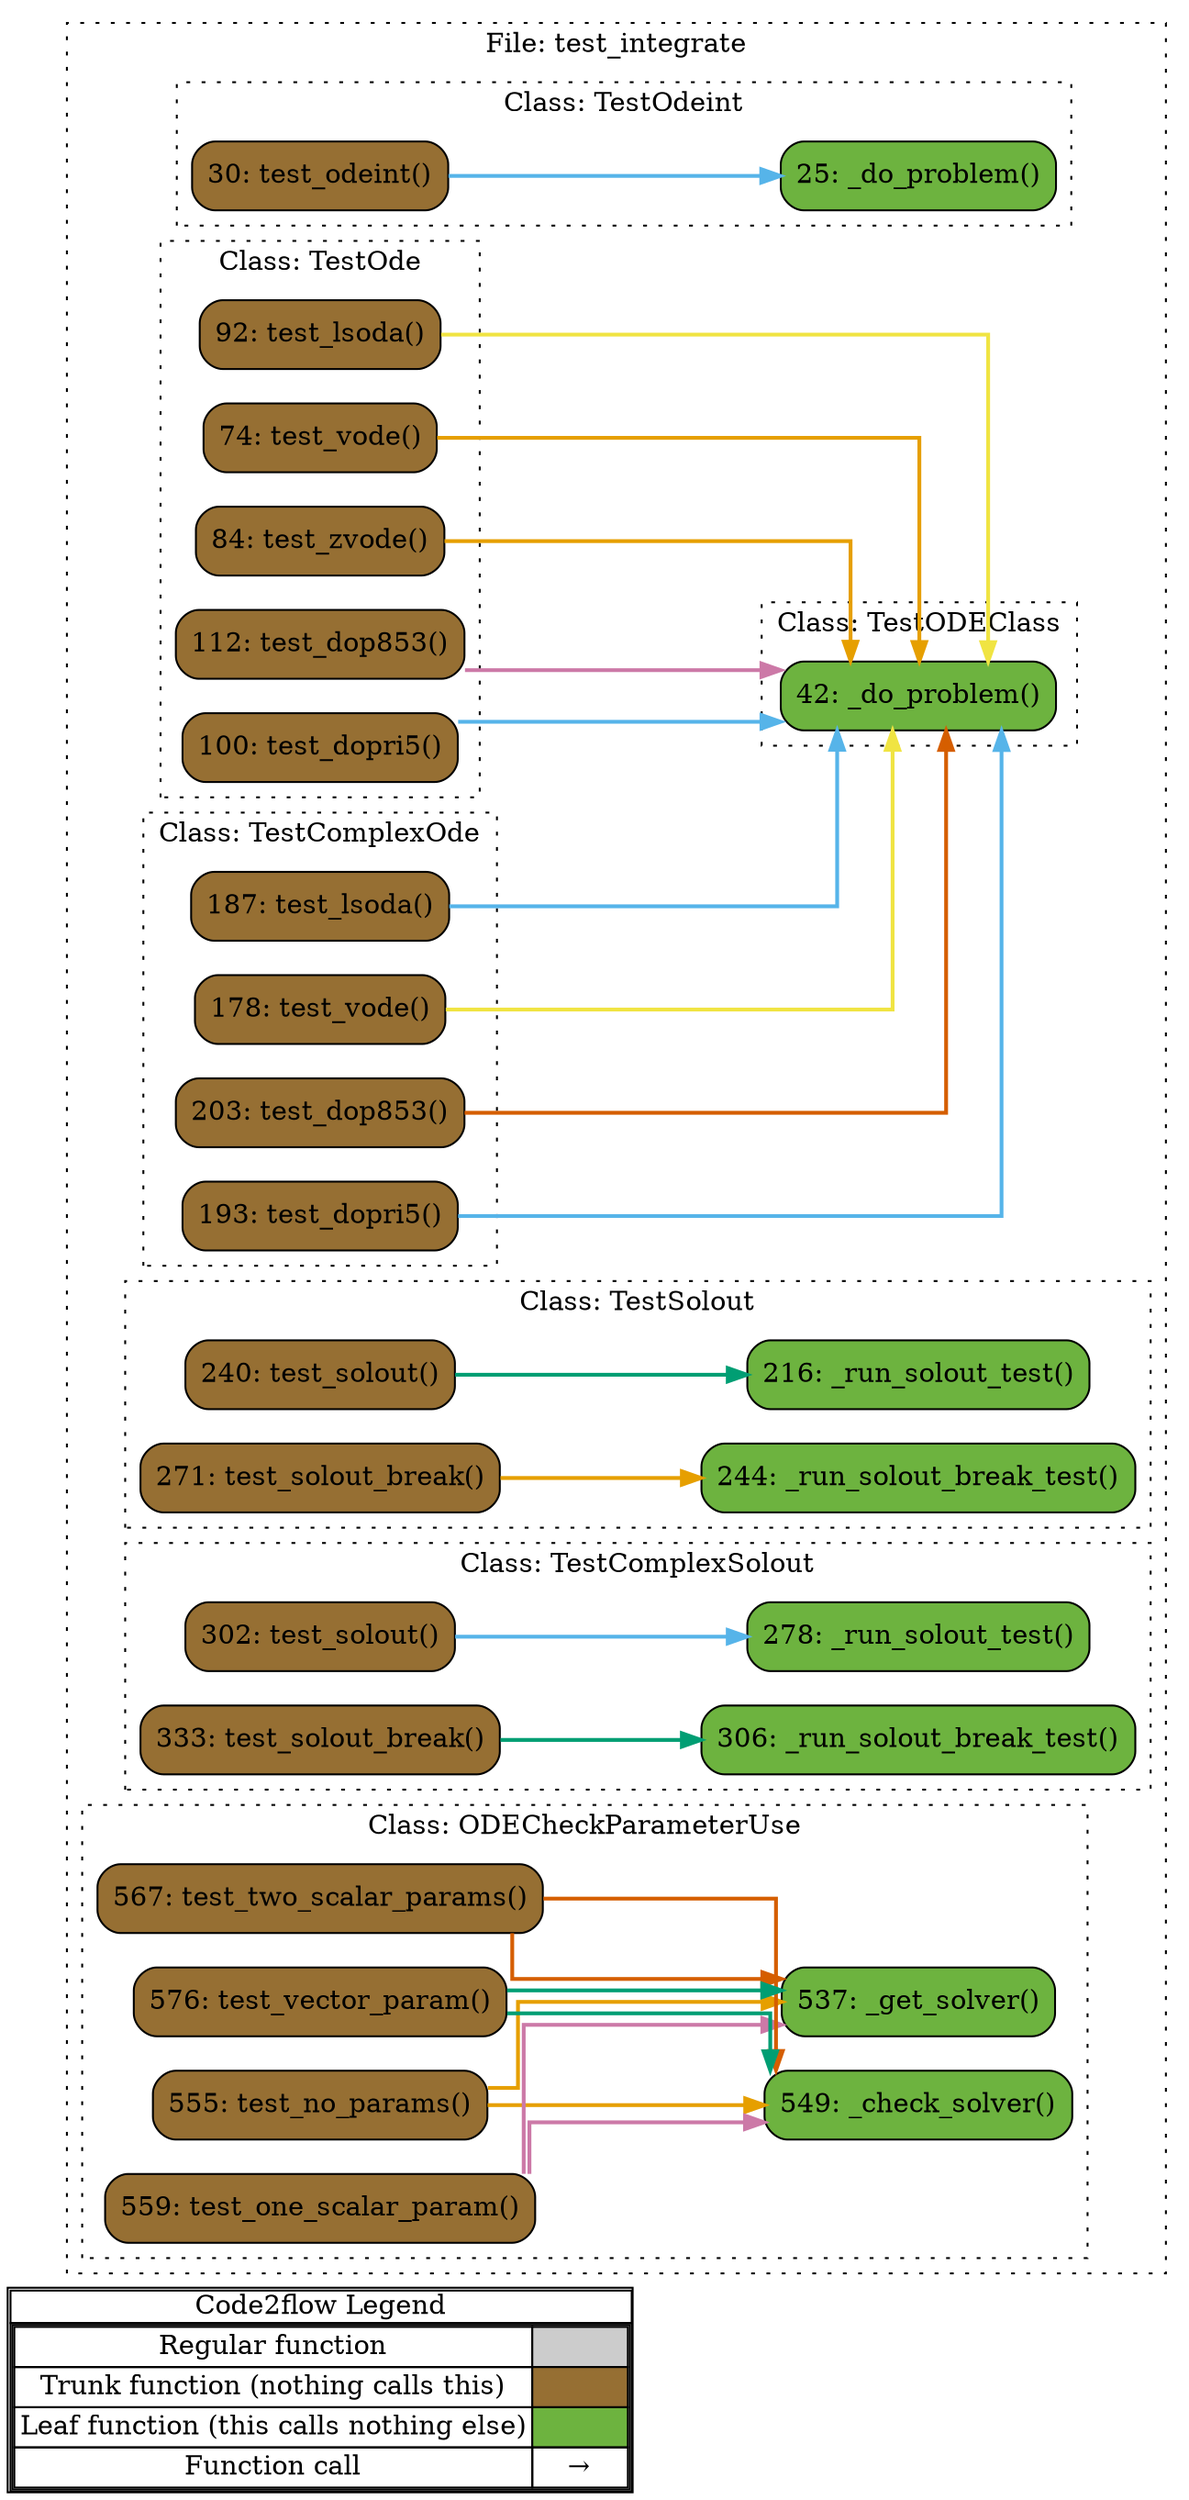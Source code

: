 digraph G {
concentrate=true;
splines="ortho";
rankdir="LR";
subgraph legend{
    rank = min;
    label = "legend";
    Legend [shape=none, margin=0, label = <
        <table cellspacing="0" cellpadding="0" border="1"><tr><td>Code2flow Legend</td></tr><tr><td>
        <table cellspacing="0">
        <tr><td>Regular function</td><td width="50px" bgcolor='#cccccc'></td></tr>
        <tr><td>Trunk function (nothing calls this)</td><td bgcolor='#966F33'></td></tr>
        <tr><td>Leaf function (this calls nothing else)</td><td bgcolor='#6db33f'></td></tr>
        <tr><td>Function call</td><td><font color='black'>&#8594;</font></td></tr>
        </table></td></tr></table>
        >];
}node_dc874569 [label="549: _check_solver()" name="test_integrate::ODECheckParameterUse._check_solver" shape="rect" style="rounded,filled" fillcolor="#6db33f" ];
node_c1f1aea1 [label="537: _get_solver()" name="test_integrate::ODECheckParameterUse._get_solver" shape="rect" style="rounded,filled" fillcolor="#6db33f" ];
node_7e53f3e1 [label="555: test_no_params()" name="test_integrate::ODECheckParameterUse.test_no_params" shape="rect" style="rounded,filled" fillcolor="#966F33" ];
node_3154deaf [label="559: test_one_scalar_param()" name="test_integrate::ODECheckParameterUse.test_one_scalar_param" shape="rect" style="rounded,filled" fillcolor="#966F33" ];
node_f92cf00e [label="567: test_two_scalar_params()" name="test_integrate::ODECheckParameterUse.test_two_scalar_params" shape="rect" style="rounded,filled" fillcolor="#966F33" ];
node_3533c75b [label="576: test_vector_param()" name="test_integrate::ODECheckParameterUse.test_vector_param" shape="rect" style="rounded,filled" fillcolor="#966F33" ];
node_8989baae [label="203: test_dop853()" name="test_integrate::TestComplexOde.test_dop853" shape="rect" style="rounded,filled" fillcolor="#966F33" ];
node_af72a092 [label="193: test_dopri5()" name="test_integrate::TestComplexOde.test_dopri5" shape="rect" style="rounded,filled" fillcolor="#966F33" ];
node_fa6550d2 [label="187: test_lsoda()" name="test_integrate::TestComplexOde.test_lsoda" shape="rect" style="rounded,filled" fillcolor="#966F33" ];
node_2c94b3ac [label="178: test_vode()" name="test_integrate::TestComplexOde.test_vode" shape="rect" style="rounded,filled" fillcolor="#966F33" ];
node_0e1cda37 [label="306: _run_solout_break_test()" name="test_integrate::TestComplexSolout._run_solout_break_test" shape="rect" style="rounded,filled" fillcolor="#6db33f" ];
node_2240c5f5 [label="278: _run_solout_test()" name="test_integrate::TestComplexSolout._run_solout_test" shape="rect" style="rounded,filled" fillcolor="#6db33f" ];
node_c926b0da [label="302: test_solout()" name="test_integrate::TestComplexSolout.test_solout" shape="rect" style="rounded,filled" fillcolor="#966F33" ];
node_fe39b1db [label="333: test_solout_break()" name="test_integrate::TestComplexSolout.test_solout_break" shape="rect" style="rounded,filled" fillcolor="#966F33" ];
node_1866c4f7 [label="42: _do_problem()" name="test_integrate::TestODEClass._do_problem" shape="rect" style="rounded,filled" fillcolor="#6db33f" ];
node_82b5880f [label="112: test_dop853()" name="test_integrate::TestOde.test_dop853" shape="rect" style="rounded,filled" fillcolor="#966F33" ];
node_451e6b42 [label="100: test_dopri5()" name="test_integrate::TestOde.test_dopri5" shape="rect" style="rounded,filled" fillcolor="#966F33" ];
node_6fb46e24 [label="92: test_lsoda()" name="test_integrate::TestOde.test_lsoda" shape="rect" style="rounded,filled" fillcolor="#966F33" ];
node_99718f41 [label="74: test_vode()" name="test_integrate::TestOde.test_vode" shape="rect" style="rounded,filled" fillcolor="#966F33" ];
node_d77ccce1 [label="84: test_zvode()" name="test_integrate::TestOde.test_zvode" shape="rect" style="rounded,filled" fillcolor="#966F33" ];
node_5cf5a437 [label="25: _do_problem()" name="test_integrate::TestOdeint._do_problem" shape="rect" style="rounded,filled" fillcolor="#6db33f" ];
node_e201249a [label="30: test_odeint()" name="test_integrate::TestOdeint.test_odeint" shape="rect" style="rounded,filled" fillcolor="#966F33" ];
node_e439e0e1 [label="244: _run_solout_break_test()" name="test_integrate::TestSolout._run_solout_break_test" shape="rect" style="rounded,filled" fillcolor="#6db33f" ];
node_07c658e7 [label="216: _run_solout_test()" name="test_integrate::TestSolout._run_solout_test" shape="rect" style="rounded,filled" fillcolor="#6db33f" ];
node_f31d5523 [label="240: test_solout()" name="test_integrate::TestSolout.test_solout" shape="rect" style="rounded,filled" fillcolor="#966F33" ];
node_700625a9 [label="271: test_solout_break()" name="test_integrate::TestSolout.test_solout_break" shape="rect" style="rounded,filled" fillcolor="#966F33" ];
node_7e53f3e1 -> node_dc874569 [color="#E69F00" penwidth="2"];
node_7e53f3e1 -> node_c1f1aea1 [color="#E69F00" penwidth="2"];
node_3154deaf -> node_dc874569 [color="#CC79A7" penwidth="2"];
node_3154deaf -> node_c1f1aea1 [color="#CC79A7" penwidth="2"];
node_f92cf00e -> node_dc874569 [color="#D55E00" penwidth="2"];
node_f92cf00e -> node_c1f1aea1 [color="#D55E00" penwidth="2"];
node_3533c75b -> node_dc874569 [color="#009E73" penwidth="2"];
node_3533c75b -> node_c1f1aea1 [color="#009E73" penwidth="2"];
node_8989baae -> node_1866c4f7 [color="#D55E00" penwidth="2"];
node_af72a092 -> node_1866c4f7 [color="#56B4E9" penwidth="2"];
node_fa6550d2 -> node_1866c4f7 [color="#56B4E9" penwidth="2"];
node_2c94b3ac -> node_1866c4f7 [color="#F0E442" penwidth="2"];
node_2c94b3ac -> node_1866c4f7 [color="#F0E442" penwidth="2"];
node_c926b0da -> node_2240c5f5 [color="#56B4E9" penwidth="2"];
node_fe39b1db -> node_0e1cda37 [color="#009E73" penwidth="2"];
node_82b5880f -> node_1866c4f7 [color="#CC79A7" penwidth="2"];
node_451e6b42 -> node_1866c4f7 [color="#56B4E9" penwidth="2"];
node_6fb46e24 -> node_1866c4f7 [color="#F0E442" penwidth="2"];
node_99718f41 -> node_1866c4f7 [color="#E69F00" penwidth="2"];
node_99718f41 -> node_1866c4f7 [color="#E69F00" penwidth="2"];
node_d77ccce1 -> node_1866c4f7 [color="#E69F00" penwidth="2"];
node_d77ccce1 -> node_1866c4f7 [color="#E69F00" penwidth="2"];
node_e201249a -> node_5cf5a437 [color="#56B4E9" penwidth="2"];
node_f31d5523 -> node_07c658e7 [color="#009E73" penwidth="2"];
node_700625a9 -> node_e439e0e1 [color="#E69F00" penwidth="2"];
subgraph cluster_ca28f0cf {
    label="File: test_integrate";
    name="test_integrate";
    style="filled";
    graph[style=dotted];
    subgraph cluster_2685b37e {
        node_5cf5a437 node_e201249a;
        label="Class: TestOdeint";
        name="TestOdeint";
        style="filled";
        graph[style=dotted];
    };
    subgraph cluster_7e3a8188 {
        node_1866c4f7;
        label="Class: TestODEClass";
        name="TestODEClass";
        style="filled";
        graph[style=dotted];
    };
    subgraph cluster_f3ba0734 {
        node_99718f41 node_d77ccce1 node_6fb46e24 node_451e6b42 node_82b5880f;
        label="Class: TestOde";
        name="TestOde";
        style="filled";
        graph[style=dotted];
    };
    subgraph cluster_833a6747 {
        node_2c94b3ac node_fa6550d2 node_af72a092 node_8989baae;
        label="Class: TestComplexOde";
        name="TestComplexOde";
        style="filled";
        graph[style=dotted];
    };
    subgraph cluster_dc15ea77 {
        node_07c658e7 node_f31d5523 node_e439e0e1 node_700625a9;
        label="Class: TestSolout";
        name="TestSolout";
        style="filled";
        graph[style=dotted];
    };
    subgraph cluster_f038c345 {
        node_2240c5f5 node_c926b0da node_0e1cda37 node_fe39b1db;
        label="Class: TestComplexSolout";
        name="TestComplexSolout";
        style="filled";
        graph[style=dotted];
    };
    subgraph cluster_a65f2429 {
        node_c1f1aea1 node_dc874569 node_7e53f3e1 node_3154deaf node_f92cf00e node_3533c75b;
        label="Class: ODECheckParameterUse";
        name="ODECheckParameterUse";
        style="filled";
        graph[style=dotted];
    };
};
}
